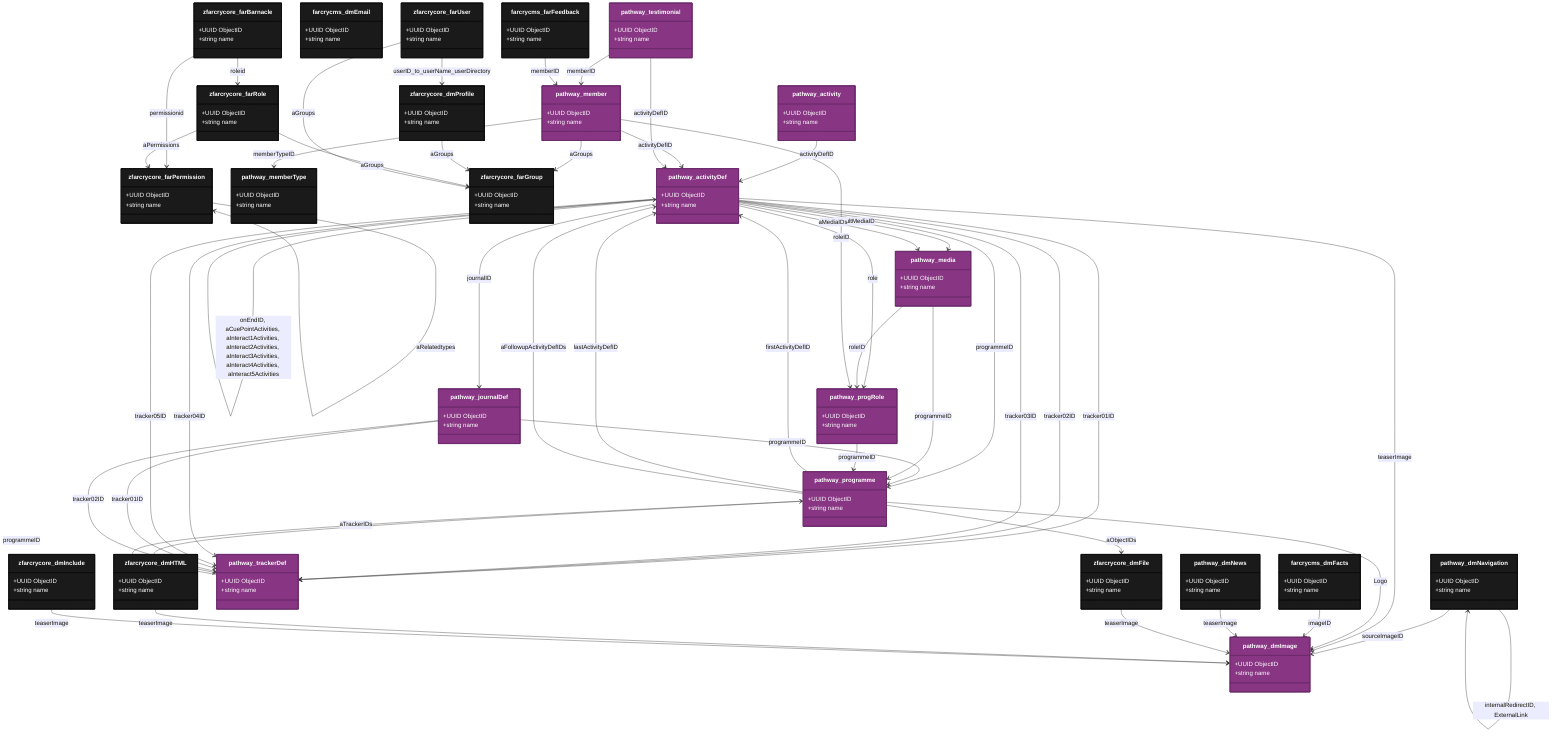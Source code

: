classDiagram
    %% Parameters:
%%   Focus: activityDef
%%   Domains: pathway
%%   Chart Type: Class
    class pathway_dmImage {
        +UUID ObjectID
        +string name
    }

    class pathway_dmNavigation {
        +UUID ObjectID
        +string name
    }

    class pathway_dmNews {
        +UUID ObjectID
        +string name
    }

    class pathway_activity {
        +UUID ObjectID
        +string name
    }

    class pathway_activityDef {
        +UUID ObjectID
        +string name
    }

    class pathway_journalDef {
        +UUID ObjectID
        +string name
    }

    class pathway_media {
        +UUID ObjectID
        +string name
    }

    class pathway_member {
        +UUID ObjectID
        +string name
    }

    class pathway_memberType {
        +UUID ObjectID
        +string name
    }

    class pathway_programme {
        +UUID ObjectID
        +string name
    }

    class pathway_progRole {
        +UUID ObjectID
        +string name
    }

    class pathway_testimonial {
        +UUID ObjectID
        +string name
    }

    class pathway_trackerDef {
        +UUID ObjectID
        +string name
    }

    class farcrycms_dmEmail {
        +UUID ObjectID
        +string name
    }

    class farcrycms_dmFacts {
        +UUID ObjectID
        +string name
    }

    class farcrycms_farFeedback {
        +UUID ObjectID
        +string name
    }

    class zfarcrycore_dmFile {
        +UUID ObjectID
        +string name
    }

    class zfarcrycore_dmHTML {
        +UUID ObjectID
        +string name
    }

    class zfarcrycore_dmInclude {
        +UUID ObjectID
        +string name
    }

    class zfarcrycore_dmProfile {
        +UUID ObjectID
        +string name
    }

    class zfarcrycore_farBarnacle {
        +UUID ObjectID
        +string name
    }

    class zfarcrycore_farGroup {
        +UUID ObjectID
        +string name
    }

    class zfarcrycore_farPermission {
        +UUID ObjectID
        +string name
    }

    class zfarcrycore_farRole {
        +UUID ObjectID
        +string name
    }

    class zfarcrycore_farUser {
        +UUID ObjectID
        +string name
    }

    pathway_dmNavigation --> pathway_dmImage : sourceImageID
    pathway_activity --> pathway_activityDef : activityDefID
    pathway_activityDef --> pathway_programme : programmeID
    pathway_activityDef --> pathway_dmImage : teaserImage
    pathway_activityDef --> pathway_progRole : role
    pathway_activityDef --> pathway_media : defaultMediaID
    pathway_activityDef --> pathway_journalDef : journalID
    pathway_activityDef --> pathway_trackerDef : tracker01ID
    pathway_activityDef --> pathway_trackerDef : tracker02ID
    pathway_activityDef --> pathway_trackerDef : tracker03ID
    pathway_activityDef --> pathway_trackerDef : tracker04ID
    pathway_activityDef --> pathway_trackerDef : tracker05ID
    pathway_journalDef --> pathway_trackerDef : tracker01ID
    pathway_journalDef --> pathway_trackerDef : tracker02ID
    pathway_journalDef --> pathway_programme : programmeID
    pathway_media --> pathway_programme : programmeID
    pathway_media --> pathway_progRole : roleID
    pathway_member --> pathway_memberType : memberTypeID
    pathway_member --> pathway_activityDef : activityDefID
    pathway_member --> pathway_progRole : roleID
    pathway_programme --> pathway_dmImage : Logo
    pathway_programme --> pathway_activityDef : firstActivityDefID
    pathway_programme --> pathway_activityDef : lastActivityDefID
    pathway_progRole --> pathway_programme : programmeID
    pathway_testimonial --> pathway_member : memberID
    pathway_testimonial --> pathway_activityDef : activityDefID
    pathway_trackerDef --> pathway_programme : programmeID
    farcrycms_dmFacts --> pathway_dmImage : imageID
    pathway_dmNews --> pathway_dmImage : teaserImage
    farcrycms_farFeedback --> pathway_member : memberID
    zfarcrycore_dmFile --> pathway_dmImage : teaserImage
    zfarcrycore_dmHTML --> pathway_dmImage : teaserImage
    zfarcrycore_dmInclude --> pathway_dmImage : teaserImage
    zfarcrycore_farBarnacle --> zfarcrycore_farRole : roleid
    zfarcrycore_farBarnacle --> zfarcrycore_farPermission : permissionid
    pathway_activityDef --> pathway_media : aMediaIDs
    pathway_member --> zfarcrycore_farGroup : aGroups
    pathway_programme --> pathway_activityDef : aFollowupActivityDefIDs
    pathway_programme --> pathway_trackerDef : aTrackerIDs
    pathway_programme --> zfarcrycore_dmFile : aObjectIDs
    zfarcrycore_dmProfile --> zfarcrycore_farGroup : aGroups
    zfarcrycore_farRole --> zfarcrycore_farGroup : aGroups
    zfarcrycore_farRole --> zfarcrycore_farPermission : aPermissions
    zfarcrycore_farUser --> zfarcrycore_farGroup : aGroups
    pathway_dmNavigation --> pathway_dmNavigation : internalRedirectID, ExternalLink
    pathway_activityDef --> pathway_activityDef : onEndID, aCuePointActivities, aInteract1Activities, aInteract2Activities, aInteract3Activities, aInteract4Activities, aInteract5Activities
    zfarcrycore_farPermission --> zfarcrycore_farPermission : aRelatedtypes

    %% Special Joins
    zfarcrycore_farUser --> zfarcrycore_dmProfile : userID_to_userName_userDirectory
    %% End Special Joins


    %% Entity Styling
    style pathway_dmImage fill:#883583,stroke:#6a2a6a,stroke-width:2px,color:#fff
    style pathway_dmNavigation fill:#1a1a1a,stroke:#0d0d0d,stroke-width:2px,color:#fff
    style pathway_dmNews fill:#1a1a1a,stroke:#0d0d0d,stroke-width:2px,color:#fff
    style pathway_activity fill:#883583,stroke:#6a2a6a,stroke-width:2px,color:#fff
    style pathway_activityDef fill:#883583,stroke:#6a2a6a,stroke-width:2px,color:#fff
    style pathway_journalDef fill:#883583,stroke:#6a2a6a,stroke-width:2px,color:#fff
    style pathway_media fill:#883583,stroke:#6a2a6a,stroke-width:2px,color:#fff
    style pathway_member fill:#883583,stroke:#6a2a6a,stroke-width:2px,color:#fff
    style pathway_memberType fill:#1a1a1a,stroke:#0d0d0d,stroke-width:2px,color:#fff
    style pathway_programme fill:#883583,stroke:#6a2a6a,stroke-width:2px,color:#fff
    style pathway_progRole fill:#883583,stroke:#6a2a6a,stroke-width:2px,color:#fff
    style pathway_testimonial fill:#883583,stroke:#6a2a6a,stroke-width:2px,color:#fff
    style pathway_trackerDef fill:#883583,stroke:#6a2a6a,stroke-width:2px,color:#fff
    style farcrycms_dmEmail fill:#1a1a1a,stroke:#0d0d0d,stroke-width:2px,color:#fff
    style farcrycms_dmFacts fill:#1a1a1a,stroke:#0d0d0d,stroke-width:2px,color:#fff
    style farcrycms_farFeedback fill:#1a1a1a,stroke:#0d0d0d,stroke-width:2px,color:#fff
    style zfarcrycore_dmFile fill:#1a1a1a,stroke:#0d0d0d,stroke-width:2px,color:#fff
    style zfarcrycore_dmHTML fill:#1a1a1a,stroke:#0d0d0d,stroke-width:2px,color:#fff
    style zfarcrycore_dmInclude fill:#1a1a1a,stroke:#0d0d0d,stroke-width:2px,color:#fff
    style zfarcrycore_dmProfile fill:#1a1a1a,stroke:#0d0d0d,stroke-width:2px,color:#fff
    style zfarcrycore_farBarnacle fill:#1a1a1a,stroke:#0d0d0d,stroke-width:2px,color:#fff
    style zfarcrycore_farGroup fill:#1a1a1a,stroke:#0d0d0d,stroke-width:2px,color:#fff
    style zfarcrycore_farPermission fill:#1a1a1a,stroke:#0d0d0d,stroke-width:2px,color:#fff
    style zfarcrycore_farRole fill:#1a1a1a,stroke:#0d0d0d,stroke-width:2px,color:#fff
    style zfarcrycore_farUser fill:#1a1a1a,stroke:#0d0d0d,stroke-width:2px,color:#fff